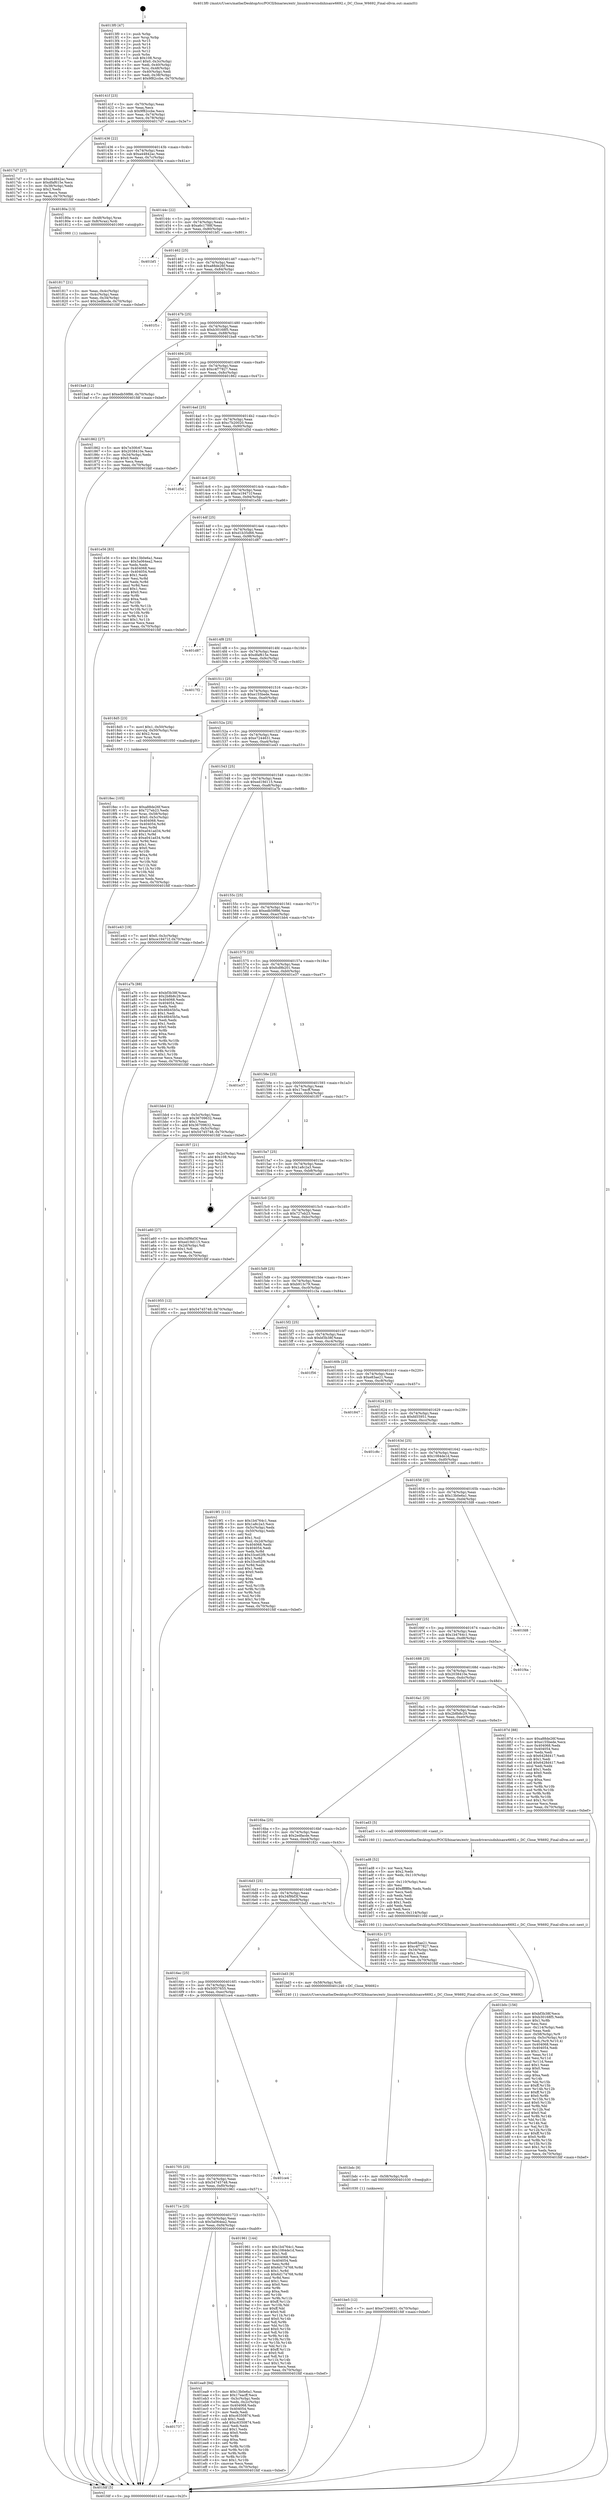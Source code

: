 digraph "0x4013f0" {
  label = "0x4013f0 (/mnt/c/Users/mathe/Desktop/tcc/POCII/binaries/extr_linuxdriversisdnhisaxw6692.c_DC_Close_W6692_Final-ollvm.out::main(0))"
  labelloc = "t"
  node[shape=record]

  Entry [label="",width=0.3,height=0.3,shape=circle,fillcolor=black,style=filled]
  "0x40141f" [label="{
     0x40141f [23]\l
     | [instrs]\l
     &nbsp;&nbsp;0x40141f \<+3\>: mov -0x70(%rbp),%eax\l
     &nbsp;&nbsp;0x401422 \<+2\>: mov %eax,%ecx\l
     &nbsp;&nbsp;0x401424 \<+6\>: sub $0x9f82ccbe,%ecx\l
     &nbsp;&nbsp;0x40142a \<+3\>: mov %eax,-0x74(%rbp)\l
     &nbsp;&nbsp;0x40142d \<+3\>: mov %ecx,-0x78(%rbp)\l
     &nbsp;&nbsp;0x401430 \<+6\>: je 00000000004017d7 \<main+0x3e7\>\l
  }"]
  "0x4017d7" [label="{
     0x4017d7 [27]\l
     | [instrs]\l
     &nbsp;&nbsp;0x4017d7 \<+5\>: mov $0xa44842ac,%eax\l
     &nbsp;&nbsp;0x4017dc \<+5\>: mov $0xdfaf615e,%ecx\l
     &nbsp;&nbsp;0x4017e1 \<+3\>: mov -0x38(%rbp),%edx\l
     &nbsp;&nbsp;0x4017e4 \<+3\>: cmp $0x2,%edx\l
     &nbsp;&nbsp;0x4017e7 \<+3\>: cmovne %ecx,%eax\l
     &nbsp;&nbsp;0x4017ea \<+3\>: mov %eax,-0x70(%rbp)\l
     &nbsp;&nbsp;0x4017ed \<+5\>: jmp 0000000000401fdf \<main+0xbef\>\l
  }"]
  "0x401436" [label="{
     0x401436 [22]\l
     | [instrs]\l
     &nbsp;&nbsp;0x401436 \<+5\>: jmp 000000000040143b \<main+0x4b\>\l
     &nbsp;&nbsp;0x40143b \<+3\>: mov -0x74(%rbp),%eax\l
     &nbsp;&nbsp;0x40143e \<+5\>: sub $0xa44842ac,%eax\l
     &nbsp;&nbsp;0x401443 \<+3\>: mov %eax,-0x7c(%rbp)\l
     &nbsp;&nbsp;0x401446 \<+6\>: je 000000000040180a \<main+0x41a\>\l
  }"]
  "0x401fdf" [label="{
     0x401fdf [5]\l
     | [instrs]\l
     &nbsp;&nbsp;0x401fdf \<+5\>: jmp 000000000040141f \<main+0x2f\>\l
  }"]
  "0x4013f0" [label="{
     0x4013f0 [47]\l
     | [instrs]\l
     &nbsp;&nbsp;0x4013f0 \<+1\>: push %rbp\l
     &nbsp;&nbsp;0x4013f1 \<+3\>: mov %rsp,%rbp\l
     &nbsp;&nbsp;0x4013f4 \<+2\>: push %r15\l
     &nbsp;&nbsp;0x4013f6 \<+2\>: push %r14\l
     &nbsp;&nbsp;0x4013f8 \<+2\>: push %r13\l
     &nbsp;&nbsp;0x4013fa \<+2\>: push %r12\l
     &nbsp;&nbsp;0x4013fc \<+1\>: push %rbx\l
     &nbsp;&nbsp;0x4013fd \<+7\>: sub $0x108,%rsp\l
     &nbsp;&nbsp;0x401404 \<+7\>: movl $0x0,-0x3c(%rbp)\l
     &nbsp;&nbsp;0x40140b \<+3\>: mov %edi,-0x40(%rbp)\l
     &nbsp;&nbsp;0x40140e \<+4\>: mov %rsi,-0x48(%rbp)\l
     &nbsp;&nbsp;0x401412 \<+3\>: mov -0x40(%rbp),%edi\l
     &nbsp;&nbsp;0x401415 \<+3\>: mov %edi,-0x38(%rbp)\l
     &nbsp;&nbsp;0x401418 \<+7\>: movl $0x9f82ccbe,-0x70(%rbp)\l
  }"]
  Exit [label="",width=0.3,height=0.3,shape=circle,fillcolor=black,style=filled,peripheries=2]
  "0x40180a" [label="{
     0x40180a [13]\l
     | [instrs]\l
     &nbsp;&nbsp;0x40180a \<+4\>: mov -0x48(%rbp),%rax\l
     &nbsp;&nbsp;0x40180e \<+4\>: mov 0x8(%rax),%rdi\l
     &nbsp;&nbsp;0x401812 \<+5\>: call 0000000000401060 \<atoi@plt\>\l
     | [calls]\l
     &nbsp;&nbsp;0x401060 \{1\} (unknown)\l
  }"]
  "0x40144c" [label="{
     0x40144c [22]\l
     | [instrs]\l
     &nbsp;&nbsp;0x40144c \<+5\>: jmp 0000000000401451 \<main+0x61\>\l
     &nbsp;&nbsp;0x401451 \<+3\>: mov -0x74(%rbp),%eax\l
     &nbsp;&nbsp;0x401454 \<+5\>: sub $0xa6c1788f,%eax\l
     &nbsp;&nbsp;0x401459 \<+3\>: mov %eax,-0x80(%rbp)\l
     &nbsp;&nbsp;0x40145c \<+6\>: je 0000000000401bf1 \<main+0x801\>\l
  }"]
  "0x401817" [label="{
     0x401817 [21]\l
     | [instrs]\l
     &nbsp;&nbsp;0x401817 \<+3\>: mov %eax,-0x4c(%rbp)\l
     &nbsp;&nbsp;0x40181a \<+3\>: mov -0x4c(%rbp),%eax\l
     &nbsp;&nbsp;0x40181d \<+3\>: mov %eax,-0x34(%rbp)\l
     &nbsp;&nbsp;0x401820 \<+7\>: movl $0x2edfacde,-0x70(%rbp)\l
     &nbsp;&nbsp;0x401827 \<+5\>: jmp 0000000000401fdf \<main+0xbef\>\l
  }"]
  "0x401737" [label="{
     0x401737\l
  }", style=dashed]
  "0x401bf1" [label="{
     0x401bf1\l
  }", style=dashed]
  "0x401462" [label="{
     0x401462 [25]\l
     | [instrs]\l
     &nbsp;&nbsp;0x401462 \<+5\>: jmp 0000000000401467 \<main+0x77\>\l
     &nbsp;&nbsp;0x401467 \<+3\>: mov -0x74(%rbp),%eax\l
     &nbsp;&nbsp;0x40146a \<+5\>: sub $0xa88de26f,%eax\l
     &nbsp;&nbsp;0x40146f \<+6\>: mov %eax,-0x84(%rbp)\l
     &nbsp;&nbsp;0x401475 \<+6\>: je 0000000000401f1c \<main+0xb2c\>\l
  }"]
  "0x401ea9" [label="{
     0x401ea9 [94]\l
     | [instrs]\l
     &nbsp;&nbsp;0x401ea9 \<+5\>: mov $0x13b0e6a1,%eax\l
     &nbsp;&nbsp;0x401eae \<+5\>: mov $0x17eacff,%ecx\l
     &nbsp;&nbsp;0x401eb3 \<+3\>: mov -0x3c(%rbp),%edx\l
     &nbsp;&nbsp;0x401eb6 \<+3\>: mov %edx,-0x2c(%rbp)\l
     &nbsp;&nbsp;0x401eb9 \<+7\>: mov 0x404068,%edx\l
     &nbsp;&nbsp;0x401ec0 \<+7\>: mov 0x404054,%esi\l
     &nbsp;&nbsp;0x401ec7 \<+2\>: mov %edx,%edi\l
     &nbsp;&nbsp;0x401ec9 \<+6\>: sub $0xc6350874,%edi\l
     &nbsp;&nbsp;0x401ecf \<+3\>: sub $0x1,%edi\l
     &nbsp;&nbsp;0x401ed2 \<+6\>: add $0xc6350874,%edi\l
     &nbsp;&nbsp;0x401ed8 \<+3\>: imul %edi,%edx\l
     &nbsp;&nbsp;0x401edb \<+3\>: and $0x1,%edx\l
     &nbsp;&nbsp;0x401ede \<+3\>: cmp $0x0,%edx\l
     &nbsp;&nbsp;0x401ee1 \<+4\>: sete %r8b\l
     &nbsp;&nbsp;0x401ee5 \<+3\>: cmp $0xa,%esi\l
     &nbsp;&nbsp;0x401ee8 \<+4\>: setl %r9b\l
     &nbsp;&nbsp;0x401eec \<+3\>: mov %r8b,%r10b\l
     &nbsp;&nbsp;0x401eef \<+3\>: and %r9b,%r10b\l
     &nbsp;&nbsp;0x401ef2 \<+3\>: xor %r9b,%r8b\l
     &nbsp;&nbsp;0x401ef5 \<+3\>: or %r8b,%r10b\l
     &nbsp;&nbsp;0x401ef8 \<+4\>: test $0x1,%r10b\l
     &nbsp;&nbsp;0x401efc \<+3\>: cmovne %ecx,%eax\l
     &nbsp;&nbsp;0x401eff \<+3\>: mov %eax,-0x70(%rbp)\l
     &nbsp;&nbsp;0x401f02 \<+5\>: jmp 0000000000401fdf \<main+0xbef\>\l
  }"]
  "0x401f1c" [label="{
     0x401f1c\l
  }", style=dashed]
  "0x40147b" [label="{
     0x40147b [25]\l
     | [instrs]\l
     &nbsp;&nbsp;0x40147b \<+5\>: jmp 0000000000401480 \<main+0x90\>\l
     &nbsp;&nbsp;0x401480 \<+3\>: mov -0x74(%rbp),%eax\l
     &nbsp;&nbsp;0x401483 \<+5\>: sub $0xb30168f5,%eax\l
     &nbsp;&nbsp;0x401488 \<+6\>: mov %eax,-0x88(%rbp)\l
     &nbsp;&nbsp;0x40148e \<+6\>: je 0000000000401ba8 \<main+0x7b8\>\l
  }"]
  "0x401be5" [label="{
     0x401be5 [12]\l
     | [instrs]\l
     &nbsp;&nbsp;0x401be5 \<+7\>: movl $0xe7244631,-0x70(%rbp)\l
     &nbsp;&nbsp;0x401bec \<+5\>: jmp 0000000000401fdf \<main+0xbef\>\l
  }"]
  "0x401ba8" [label="{
     0x401ba8 [12]\l
     | [instrs]\l
     &nbsp;&nbsp;0x401ba8 \<+7\>: movl $0xedb59f86,-0x70(%rbp)\l
     &nbsp;&nbsp;0x401baf \<+5\>: jmp 0000000000401fdf \<main+0xbef\>\l
  }"]
  "0x401494" [label="{
     0x401494 [25]\l
     | [instrs]\l
     &nbsp;&nbsp;0x401494 \<+5\>: jmp 0000000000401499 \<main+0xa9\>\l
     &nbsp;&nbsp;0x401499 \<+3\>: mov -0x74(%rbp),%eax\l
     &nbsp;&nbsp;0x40149c \<+5\>: sub $0xc4f77827,%eax\l
     &nbsp;&nbsp;0x4014a1 \<+6\>: mov %eax,-0x8c(%rbp)\l
     &nbsp;&nbsp;0x4014a7 \<+6\>: je 0000000000401862 \<main+0x472\>\l
  }"]
  "0x401bdc" [label="{
     0x401bdc [9]\l
     | [instrs]\l
     &nbsp;&nbsp;0x401bdc \<+4\>: mov -0x58(%rbp),%rdi\l
     &nbsp;&nbsp;0x401be0 \<+5\>: call 0000000000401030 \<free@plt\>\l
     | [calls]\l
     &nbsp;&nbsp;0x401030 \{1\} (unknown)\l
  }"]
  "0x401862" [label="{
     0x401862 [27]\l
     | [instrs]\l
     &nbsp;&nbsp;0x401862 \<+5\>: mov $0x7e30fc67,%eax\l
     &nbsp;&nbsp;0x401867 \<+5\>: mov $0x2038410e,%ecx\l
     &nbsp;&nbsp;0x40186c \<+3\>: mov -0x34(%rbp),%edx\l
     &nbsp;&nbsp;0x40186f \<+3\>: cmp $0x0,%edx\l
     &nbsp;&nbsp;0x401872 \<+3\>: cmove %ecx,%eax\l
     &nbsp;&nbsp;0x401875 \<+3\>: mov %eax,-0x70(%rbp)\l
     &nbsp;&nbsp;0x401878 \<+5\>: jmp 0000000000401fdf \<main+0xbef\>\l
  }"]
  "0x4014ad" [label="{
     0x4014ad [25]\l
     | [instrs]\l
     &nbsp;&nbsp;0x4014ad \<+5\>: jmp 00000000004014b2 \<main+0xc2\>\l
     &nbsp;&nbsp;0x4014b2 \<+3\>: mov -0x74(%rbp),%eax\l
     &nbsp;&nbsp;0x4014b5 \<+5\>: sub $0xc7b20020,%eax\l
     &nbsp;&nbsp;0x4014ba \<+6\>: mov %eax,-0x90(%rbp)\l
     &nbsp;&nbsp;0x4014c0 \<+6\>: je 0000000000401d5d \<main+0x96d\>\l
  }"]
  "0x401b0c" [label="{
     0x401b0c [156]\l
     | [instrs]\l
     &nbsp;&nbsp;0x401b0c \<+5\>: mov $0xbf3b38f,%ecx\l
     &nbsp;&nbsp;0x401b11 \<+5\>: mov $0xb30168f5,%edx\l
     &nbsp;&nbsp;0x401b16 \<+3\>: mov $0x1,%r8b\l
     &nbsp;&nbsp;0x401b19 \<+2\>: xor %esi,%esi\l
     &nbsp;&nbsp;0x401b1b \<+6\>: mov -0x114(%rbp),%edi\l
     &nbsp;&nbsp;0x401b21 \<+3\>: imul %eax,%edi\l
     &nbsp;&nbsp;0x401b24 \<+4\>: mov -0x58(%rbp),%r9\l
     &nbsp;&nbsp;0x401b28 \<+4\>: movslq -0x5c(%rbp),%r10\l
     &nbsp;&nbsp;0x401b2c \<+4\>: mov %edi,(%r9,%r10,4)\l
     &nbsp;&nbsp;0x401b30 \<+7\>: mov 0x404068,%eax\l
     &nbsp;&nbsp;0x401b37 \<+7\>: mov 0x404054,%edi\l
     &nbsp;&nbsp;0x401b3e \<+3\>: sub $0x1,%esi\l
     &nbsp;&nbsp;0x401b41 \<+3\>: mov %eax,%r11d\l
     &nbsp;&nbsp;0x401b44 \<+3\>: add %esi,%r11d\l
     &nbsp;&nbsp;0x401b47 \<+4\>: imul %r11d,%eax\l
     &nbsp;&nbsp;0x401b4b \<+3\>: and $0x1,%eax\l
     &nbsp;&nbsp;0x401b4e \<+3\>: cmp $0x0,%eax\l
     &nbsp;&nbsp;0x401b51 \<+3\>: sete %bl\l
     &nbsp;&nbsp;0x401b54 \<+3\>: cmp $0xa,%edi\l
     &nbsp;&nbsp;0x401b57 \<+4\>: setl %r14b\l
     &nbsp;&nbsp;0x401b5b \<+3\>: mov %bl,%r15b\l
     &nbsp;&nbsp;0x401b5e \<+4\>: xor $0xff,%r15b\l
     &nbsp;&nbsp;0x401b62 \<+3\>: mov %r14b,%r12b\l
     &nbsp;&nbsp;0x401b65 \<+4\>: xor $0xff,%r12b\l
     &nbsp;&nbsp;0x401b69 \<+4\>: xor $0x0,%r8b\l
     &nbsp;&nbsp;0x401b6d \<+3\>: mov %r15b,%r13b\l
     &nbsp;&nbsp;0x401b70 \<+4\>: and $0x0,%r13b\l
     &nbsp;&nbsp;0x401b74 \<+3\>: and %r8b,%bl\l
     &nbsp;&nbsp;0x401b77 \<+3\>: mov %r12b,%al\l
     &nbsp;&nbsp;0x401b7a \<+2\>: and $0x0,%al\l
     &nbsp;&nbsp;0x401b7c \<+3\>: and %r8b,%r14b\l
     &nbsp;&nbsp;0x401b7f \<+3\>: or %bl,%r13b\l
     &nbsp;&nbsp;0x401b82 \<+3\>: or %r14b,%al\l
     &nbsp;&nbsp;0x401b85 \<+3\>: xor %al,%r13b\l
     &nbsp;&nbsp;0x401b88 \<+3\>: or %r12b,%r15b\l
     &nbsp;&nbsp;0x401b8b \<+4\>: xor $0xff,%r15b\l
     &nbsp;&nbsp;0x401b8f \<+4\>: or $0x0,%r8b\l
     &nbsp;&nbsp;0x401b93 \<+3\>: and %r8b,%r15b\l
     &nbsp;&nbsp;0x401b96 \<+3\>: or %r15b,%r13b\l
     &nbsp;&nbsp;0x401b99 \<+4\>: test $0x1,%r13b\l
     &nbsp;&nbsp;0x401b9d \<+3\>: cmovne %edx,%ecx\l
     &nbsp;&nbsp;0x401ba0 \<+3\>: mov %ecx,-0x70(%rbp)\l
     &nbsp;&nbsp;0x401ba3 \<+5\>: jmp 0000000000401fdf \<main+0xbef\>\l
  }"]
  "0x401d5d" [label="{
     0x401d5d\l
  }", style=dashed]
  "0x4014c6" [label="{
     0x4014c6 [25]\l
     | [instrs]\l
     &nbsp;&nbsp;0x4014c6 \<+5\>: jmp 00000000004014cb \<main+0xdb\>\l
     &nbsp;&nbsp;0x4014cb \<+3\>: mov -0x74(%rbp),%eax\l
     &nbsp;&nbsp;0x4014ce \<+5\>: sub $0xce19471f,%eax\l
     &nbsp;&nbsp;0x4014d3 \<+6\>: mov %eax,-0x94(%rbp)\l
     &nbsp;&nbsp;0x4014d9 \<+6\>: je 0000000000401e56 \<main+0xa66\>\l
  }"]
  "0x401ad8" [label="{
     0x401ad8 [52]\l
     | [instrs]\l
     &nbsp;&nbsp;0x401ad8 \<+2\>: xor %ecx,%ecx\l
     &nbsp;&nbsp;0x401ada \<+5\>: mov $0x2,%edx\l
     &nbsp;&nbsp;0x401adf \<+6\>: mov %edx,-0x110(%rbp)\l
     &nbsp;&nbsp;0x401ae5 \<+1\>: cltd\l
     &nbsp;&nbsp;0x401ae6 \<+6\>: mov -0x110(%rbp),%esi\l
     &nbsp;&nbsp;0x401aec \<+2\>: idiv %esi\l
     &nbsp;&nbsp;0x401aee \<+6\>: imul $0xfffffffe,%edx,%edx\l
     &nbsp;&nbsp;0x401af4 \<+2\>: mov %ecx,%edi\l
     &nbsp;&nbsp;0x401af6 \<+2\>: sub %edx,%edi\l
     &nbsp;&nbsp;0x401af8 \<+2\>: mov %ecx,%edx\l
     &nbsp;&nbsp;0x401afa \<+3\>: sub $0x1,%edx\l
     &nbsp;&nbsp;0x401afd \<+2\>: add %edx,%edi\l
     &nbsp;&nbsp;0x401aff \<+2\>: sub %edi,%ecx\l
     &nbsp;&nbsp;0x401b01 \<+6\>: mov %ecx,-0x114(%rbp)\l
     &nbsp;&nbsp;0x401b07 \<+5\>: call 0000000000401160 \<next_i\>\l
     | [calls]\l
     &nbsp;&nbsp;0x401160 \{1\} (/mnt/c/Users/mathe/Desktop/tcc/POCII/binaries/extr_linuxdriversisdnhisaxw6692.c_DC_Close_W6692_Final-ollvm.out::next_i)\l
  }"]
  "0x401e56" [label="{
     0x401e56 [83]\l
     | [instrs]\l
     &nbsp;&nbsp;0x401e56 \<+5\>: mov $0x13b0e6a1,%eax\l
     &nbsp;&nbsp;0x401e5b \<+5\>: mov $0x5a064ea2,%ecx\l
     &nbsp;&nbsp;0x401e60 \<+2\>: xor %edx,%edx\l
     &nbsp;&nbsp;0x401e62 \<+7\>: mov 0x404068,%esi\l
     &nbsp;&nbsp;0x401e69 \<+7\>: mov 0x404054,%edi\l
     &nbsp;&nbsp;0x401e70 \<+3\>: sub $0x1,%edx\l
     &nbsp;&nbsp;0x401e73 \<+3\>: mov %esi,%r8d\l
     &nbsp;&nbsp;0x401e76 \<+3\>: add %edx,%r8d\l
     &nbsp;&nbsp;0x401e79 \<+4\>: imul %r8d,%esi\l
     &nbsp;&nbsp;0x401e7d \<+3\>: and $0x1,%esi\l
     &nbsp;&nbsp;0x401e80 \<+3\>: cmp $0x0,%esi\l
     &nbsp;&nbsp;0x401e83 \<+4\>: sete %r9b\l
     &nbsp;&nbsp;0x401e87 \<+3\>: cmp $0xa,%edi\l
     &nbsp;&nbsp;0x401e8a \<+4\>: setl %r10b\l
     &nbsp;&nbsp;0x401e8e \<+3\>: mov %r9b,%r11b\l
     &nbsp;&nbsp;0x401e91 \<+3\>: and %r10b,%r11b\l
     &nbsp;&nbsp;0x401e94 \<+3\>: xor %r10b,%r9b\l
     &nbsp;&nbsp;0x401e97 \<+3\>: or %r9b,%r11b\l
     &nbsp;&nbsp;0x401e9a \<+4\>: test $0x1,%r11b\l
     &nbsp;&nbsp;0x401e9e \<+3\>: cmovne %ecx,%eax\l
     &nbsp;&nbsp;0x401ea1 \<+3\>: mov %eax,-0x70(%rbp)\l
     &nbsp;&nbsp;0x401ea4 \<+5\>: jmp 0000000000401fdf \<main+0xbef\>\l
  }"]
  "0x4014df" [label="{
     0x4014df [25]\l
     | [instrs]\l
     &nbsp;&nbsp;0x4014df \<+5\>: jmp 00000000004014e4 \<main+0xf4\>\l
     &nbsp;&nbsp;0x4014e4 \<+3\>: mov -0x74(%rbp),%eax\l
     &nbsp;&nbsp;0x4014e7 \<+5\>: sub $0xd1b35d66,%eax\l
     &nbsp;&nbsp;0x4014ec \<+6\>: mov %eax,-0x98(%rbp)\l
     &nbsp;&nbsp;0x4014f2 \<+6\>: je 0000000000401d87 \<main+0x997\>\l
  }"]
  "0x40171e" [label="{
     0x40171e [25]\l
     | [instrs]\l
     &nbsp;&nbsp;0x40171e \<+5\>: jmp 0000000000401723 \<main+0x333\>\l
     &nbsp;&nbsp;0x401723 \<+3\>: mov -0x74(%rbp),%eax\l
     &nbsp;&nbsp;0x401726 \<+5\>: sub $0x5a064ea2,%eax\l
     &nbsp;&nbsp;0x40172b \<+6\>: mov %eax,-0xf4(%rbp)\l
     &nbsp;&nbsp;0x401731 \<+6\>: je 0000000000401ea9 \<main+0xab9\>\l
  }"]
  "0x401d87" [label="{
     0x401d87\l
  }", style=dashed]
  "0x4014f8" [label="{
     0x4014f8 [25]\l
     | [instrs]\l
     &nbsp;&nbsp;0x4014f8 \<+5\>: jmp 00000000004014fd \<main+0x10d\>\l
     &nbsp;&nbsp;0x4014fd \<+3\>: mov -0x74(%rbp),%eax\l
     &nbsp;&nbsp;0x401500 \<+5\>: sub $0xdfaf615e,%eax\l
     &nbsp;&nbsp;0x401505 \<+6\>: mov %eax,-0x9c(%rbp)\l
     &nbsp;&nbsp;0x40150b \<+6\>: je 00000000004017f2 \<main+0x402\>\l
  }"]
  "0x401961" [label="{
     0x401961 [144]\l
     | [instrs]\l
     &nbsp;&nbsp;0x401961 \<+5\>: mov $0x1b4764c1,%eax\l
     &nbsp;&nbsp;0x401966 \<+5\>: mov $0x1084de1d,%ecx\l
     &nbsp;&nbsp;0x40196b \<+2\>: mov $0x1,%dl\l
     &nbsp;&nbsp;0x40196d \<+7\>: mov 0x404068,%esi\l
     &nbsp;&nbsp;0x401974 \<+7\>: mov 0x404054,%edi\l
     &nbsp;&nbsp;0x40197b \<+3\>: mov %esi,%r8d\l
     &nbsp;&nbsp;0x40197e \<+7\>: add $0x6d174768,%r8d\l
     &nbsp;&nbsp;0x401985 \<+4\>: sub $0x1,%r8d\l
     &nbsp;&nbsp;0x401989 \<+7\>: sub $0x6d174768,%r8d\l
     &nbsp;&nbsp;0x401990 \<+4\>: imul %r8d,%esi\l
     &nbsp;&nbsp;0x401994 \<+3\>: and $0x1,%esi\l
     &nbsp;&nbsp;0x401997 \<+3\>: cmp $0x0,%esi\l
     &nbsp;&nbsp;0x40199a \<+4\>: sete %r9b\l
     &nbsp;&nbsp;0x40199e \<+3\>: cmp $0xa,%edi\l
     &nbsp;&nbsp;0x4019a1 \<+4\>: setl %r10b\l
     &nbsp;&nbsp;0x4019a5 \<+3\>: mov %r9b,%r11b\l
     &nbsp;&nbsp;0x4019a8 \<+4\>: xor $0xff,%r11b\l
     &nbsp;&nbsp;0x4019ac \<+3\>: mov %r10b,%bl\l
     &nbsp;&nbsp;0x4019af \<+3\>: xor $0xff,%bl\l
     &nbsp;&nbsp;0x4019b2 \<+3\>: xor $0x0,%dl\l
     &nbsp;&nbsp;0x4019b5 \<+3\>: mov %r11b,%r14b\l
     &nbsp;&nbsp;0x4019b8 \<+4\>: and $0x0,%r14b\l
     &nbsp;&nbsp;0x4019bc \<+3\>: and %dl,%r9b\l
     &nbsp;&nbsp;0x4019bf \<+3\>: mov %bl,%r15b\l
     &nbsp;&nbsp;0x4019c2 \<+4\>: and $0x0,%r15b\l
     &nbsp;&nbsp;0x4019c6 \<+3\>: and %dl,%r10b\l
     &nbsp;&nbsp;0x4019c9 \<+3\>: or %r9b,%r14b\l
     &nbsp;&nbsp;0x4019cc \<+3\>: or %r10b,%r15b\l
     &nbsp;&nbsp;0x4019cf \<+3\>: xor %r15b,%r14b\l
     &nbsp;&nbsp;0x4019d2 \<+3\>: or %bl,%r11b\l
     &nbsp;&nbsp;0x4019d5 \<+4\>: xor $0xff,%r11b\l
     &nbsp;&nbsp;0x4019d9 \<+3\>: or $0x0,%dl\l
     &nbsp;&nbsp;0x4019dc \<+3\>: and %dl,%r11b\l
     &nbsp;&nbsp;0x4019df \<+3\>: or %r11b,%r14b\l
     &nbsp;&nbsp;0x4019e2 \<+4\>: test $0x1,%r14b\l
     &nbsp;&nbsp;0x4019e6 \<+3\>: cmovne %ecx,%eax\l
     &nbsp;&nbsp;0x4019e9 \<+3\>: mov %eax,-0x70(%rbp)\l
     &nbsp;&nbsp;0x4019ec \<+5\>: jmp 0000000000401fdf \<main+0xbef\>\l
  }"]
  "0x4017f2" [label="{
     0x4017f2\l
  }", style=dashed]
  "0x401511" [label="{
     0x401511 [25]\l
     | [instrs]\l
     &nbsp;&nbsp;0x401511 \<+5\>: jmp 0000000000401516 \<main+0x126\>\l
     &nbsp;&nbsp;0x401516 \<+3\>: mov -0x74(%rbp),%eax\l
     &nbsp;&nbsp;0x401519 \<+5\>: sub $0xe155bede,%eax\l
     &nbsp;&nbsp;0x40151e \<+6\>: mov %eax,-0xa0(%rbp)\l
     &nbsp;&nbsp;0x401524 \<+6\>: je 00000000004018d5 \<main+0x4e5\>\l
  }"]
  "0x401705" [label="{
     0x401705 [25]\l
     | [instrs]\l
     &nbsp;&nbsp;0x401705 \<+5\>: jmp 000000000040170a \<main+0x31a\>\l
     &nbsp;&nbsp;0x40170a \<+3\>: mov -0x74(%rbp),%eax\l
     &nbsp;&nbsp;0x40170d \<+5\>: sub $0x54745748,%eax\l
     &nbsp;&nbsp;0x401712 \<+6\>: mov %eax,-0xf0(%rbp)\l
     &nbsp;&nbsp;0x401718 \<+6\>: je 0000000000401961 \<main+0x571\>\l
  }"]
  "0x4018d5" [label="{
     0x4018d5 [23]\l
     | [instrs]\l
     &nbsp;&nbsp;0x4018d5 \<+7\>: movl $0x1,-0x50(%rbp)\l
     &nbsp;&nbsp;0x4018dc \<+4\>: movslq -0x50(%rbp),%rax\l
     &nbsp;&nbsp;0x4018e0 \<+4\>: shl $0x2,%rax\l
     &nbsp;&nbsp;0x4018e4 \<+3\>: mov %rax,%rdi\l
     &nbsp;&nbsp;0x4018e7 \<+5\>: call 0000000000401050 \<malloc@plt\>\l
     | [calls]\l
     &nbsp;&nbsp;0x401050 \{1\} (unknown)\l
  }"]
  "0x40152a" [label="{
     0x40152a [25]\l
     | [instrs]\l
     &nbsp;&nbsp;0x40152a \<+5\>: jmp 000000000040152f \<main+0x13f\>\l
     &nbsp;&nbsp;0x40152f \<+3\>: mov -0x74(%rbp),%eax\l
     &nbsp;&nbsp;0x401532 \<+5\>: sub $0xe7244631,%eax\l
     &nbsp;&nbsp;0x401537 \<+6\>: mov %eax,-0xa4(%rbp)\l
     &nbsp;&nbsp;0x40153d \<+6\>: je 0000000000401e43 \<main+0xa53\>\l
  }"]
  "0x401ce4" [label="{
     0x401ce4\l
  }", style=dashed]
  "0x401e43" [label="{
     0x401e43 [19]\l
     | [instrs]\l
     &nbsp;&nbsp;0x401e43 \<+7\>: movl $0x0,-0x3c(%rbp)\l
     &nbsp;&nbsp;0x401e4a \<+7\>: movl $0xce19471f,-0x70(%rbp)\l
     &nbsp;&nbsp;0x401e51 \<+5\>: jmp 0000000000401fdf \<main+0xbef\>\l
  }"]
  "0x401543" [label="{
     0x401543 [25]\l
     | [instrs]\l
     &nbsp;&nbsp;0x401543 \<+5\>: jmp 0000000000401548 \<main+0x158\>\l
     &nbsp;&nbsp;0x401548 \<+3\>: mov -0x74(%rbp),%eax\l
     &nbsp;&nbsp;0x40154b \<+5\>: sub $0xed19d115,%eax\l
     &nbsp;&nbsp;0x401550 \<+6\>: mov %eax,-0xa8(%rbp)\l
     &nbsp;&nbsp;0x401556 \<+6\>: je 0000000000401a7b \<main+0x68b\>\l
  }"]
  "0x4016ec" [label="{
     0x4016ec [25]\l
     | [instrs]\l
     &nbsp;&nbsp;0x4016ec \<+5\>: jmp 00000000004016f1 \<main+0x301\>\l
     &nbsp;&nbsp;0x4016f1 \<+3\>: mov -0x74(%rbp),%eax\l
     &nbsp;&nbsp;0x4016f4 \<+5\>: sub $0x50f37655,%eax\l
     &nbsp;&nbsp;0x4016f9 \<+6\>: mov %eax,-0xec(%rbp)\l
     &nbsp;&nbsp;0x4016ff \<+6\>: je 0000000000401ce4 \<main+0x8f4\>\l
  }"]
  "0x401a7b" [label="{
     0x401a7b [88]\l
     | [instrs]\l
     &nbsp;&nbsp;0x401a7b \<+5\>: mov $0xbf3b38f,%eax\l
     &nbsp;&nbsp;0x401a80 \<+5\>: mov $0x2b8b8c29,%ecx\l
     &nbsp;&nbsp;0x401a85 \<+7\>: mov 0x404068,%edx\l
     &nbsp;&nbsp;0x401a8c \<+7\>: mov 0x404054,%esi\l
     &nbsp;&nbsp;0x401a93 \<+2\>: mov %edx,%edi\l
     &nbsp;&nbsp;0x401a95 \<+6\>: sub $0x46b45b5a,%edi\l
     &nbsp;&nbsp;0x401a9b \<+3\>: sub $0x1,%edi\l
     &nbsp;&nbsp;0x401a9e \<+6\>: add $0x46b45b5a,%edi\l
     &nbsp;&nbsp;0x401aa4 \<+3\>: imul %edi,%edx\l
     &nbsp;&nbsp;0x401aa7 \<+3\>: and $0x1,%edx\l
     &nbsp;&nbsp;0x401aaa \<+3\>: cmp $0x0,%edx\l
     &nbsp;&nbsp;0x401aad \<+4\>: sete %r8b\l
     &nbsp;&nbsp;0x401ab1 \<+3\>: cmp $0xa,%esi\l
     &nbsp;&nbsp;0x401ab4 \<+4\>: setl %r9b\l
     &nbsp;&nbsp;0x401ab8 \<+3\>: mov %r8b,%r10b\l
     &nbsp;&nbsp;0x401abb \<+3\>: and %r9b,%r10b\l
     &nbsp;&nbsp;0x401abe \<+3\>: xor %r9b,%r8b\l
     &nbsp;&nbsp;0x401ac1 \<+3\>: or %r8b,%r10b\l
     &nbsp;&nbsp;0x401ac4 \<+4\>: test $0x1,%r10b\l
     &nbsp;&nbsp;0x401ac8 \<+3\>: cmovne %ecx,%eax\l
     &nbsp;&nbsp;0x401acb \<+3\>: mov %eax,-0x70(%rbp)\l
     &nbsp;&nbsp;0x401ace \<+5\>: jmp 0000000000401fdf \<main+0xbef\>\l
  }"]
  "0x40155c" [label="{
     0x40155c [25]\l
     | [instrs]\l
     &nbsp;&nbsp;0x40155c \<+5\>: jmp 0000000000401561 \<main+0x171\>\l
     &nbsp;&nbsp;0x401561 \<+3\>: mov -0x74(%rbp),%eax\l
     &nbsp;&nbsp;0x401564 \<+5\>: sub $0xedb59f86,%eax\l
     &nbsp;&nbsp;0x401569 \<+6\>: mov %eax,-0xac(%rbp)\l
     &nbsp;&nbsp;0x40156f \<+6\>: je 0000000000401bb4 \<main+0x7c4\>\l
  }"]
  "0x401bd3" [label="{
     0x401bd3 [9]\l
     | [instrs]\l
     &nbsp;&nbsp;0x401bd3 \<+4\>: mov -0x58(%rbp),%rdi\l
     &nbsp;&nbsp;0x401bd7 \<+5\>: call 0000000000401240 \<DC_Close_W6692\>\l
     | [calls]\l
     &nbsp;&nbsp;0x401240 \{1\} (/mnt/c/Users/mathe/Desktop/tcc/POCII/binaries/extr_linuxdriversisdnhisaxw6692.c_DC_Close_W6692_Final-ollvm.out::DC_Close_W6692)\l
  }"]
  "0x401bb4" [label="{
     0x401bb4 [31]\l
     | [instrs]\l
     &nbsp;&nbsp;0x401bb4 \<+3\>: mov -0x5c(%rbp),%eax\l
     &nbsp;&nbsp;0x401bb7 \<+5\>: sub $0x36709632,%eax\l
     &nbsp;&nbsp;0x401bbc \<+3\>: add $0x1,%eax\l
     &nbsp;&nbsp;0x401bbf \<+5\>: add $0x36709632,%eax\l
     &nbsp;&nbsp;0x401bc4 \<+3\>: mov %eax,-0x5c(%rbp)\l
     &nbsp;&nbsp;0x401bc7 \<+7\>: movl $0x54745748,-0x70(%rbp)\l
     &nbsp;&nbsp;0x401bce \<+5\>: jmp 0000000000401fdf \<main+0xbef\>\l
  }"]
  "0x401575" [label="{
     0x401575 [25]\l
     | [instrs]\l
     &nbsp;&nbsp;0x401575 \<+5\>: jmp 000000000040157a \<main+0x18a\>\l
     &nbsp;&nbsp;0x40157a \<+3\>: mov -0x74(%rbp),%eax\l
     &nbsp;&nbsp;0x40157d \<+5\>: sub $0xfcd9b201,%eax\l
     &nbsp;&nbsp;0x401582 \<+6\>: mov %eax,-0xb0(%rbp)\l
     &nbsp;&nbsp;0x401588 \<+6\>: je 0000000000401e37 \<main+0xa47\>\l
  }"]
  "0x4018ec" [label="{
     0x4018ec [105]\l
     | [instrs]\l
     &nbsp;&nbsp;0x4018ec \<+5\>: mov $0xa88de26f,%ecx\l
     &nbsp;&nbsp;0x4018f1 \<+5\>: mov $0x727eb23,%edx\l
     &nbsp;&nbsp;0x4018f6 \<+4\>: mov %rax,-0x58(%rbp)\l
     &nbsp;&nbsp;0x4018fa \<+7\>: movl $0x0,-0x5c(%rbp)\l
     &nbsp;&nbsp;0x401901 \<+7\>: mov 0x404068,%esi\l
     &nbsp;&nbsp;0x401908 \<+8\>: mov 0x404054,%r8d\l
     &nbsp;&nbsp;0x401910 \<+3\>: mov %esi,%r9d\l
     &nbsp;&nbsp;0x401913 \<+7\>: add $0xa041ad34,%r9d\l
     &nbsp;&nbsp;0x40191a \<+4\>: sub $0x1,%r9d\l
     &nbsp;&nbsp;0x40191e \<+7\>: sub $0xa041ad34,%r9d\l
     &nbsp;&nbsp;0x401925 \<+4\>: imul %r9d,%esi\l
     &nbsp;&nbsp;0x401929 \<+3\>: and $0x1,%esi\l
     &nbsp;&nbsp;0x40192c \<+3\>: cmp $0x0,%esi\l
     &nbsp;&nbsp;0x40192f \<+4\>: sete %r10b\l
     &nbsp;&nbsp;0x401933 \<+4\>: cmp $0xa,%r8d\l
     &nbsp;&nbsp;0x401937 \<+4\>: setl %r11b\l
     &nbsp;&nbsp;0x40193b \<+3\>: mov %r10b,%bl\l
     &nbsp;&nbsp;0x40193e \<+3\>: and %r11b,%bl\l
     &nbsp;&nbsp;0x401941 \<+3\>: xor %r11b,%r10b\l
     &nbsp;&nbsp;0x401944 \<+3\>: or %r10b,%bl\l
     &nbsp;&nbsp;0x401947 \<+3\>: test $0x1,%bl\l
     &nbsp;&nbsp;0x40194a \<+3\>: cmovne %edx,%ecx\l
     &nbsp;&nbsp;0x40194d \<+3\>: mov %ecx,-0x70(%rbp)\l
     &nbsp;&nbsp;0x401950 \<+5\>: jmp 0000000000401fdf \<main+0xbef\>\l
  }"]
  "0x401e37" [label="{
     0x401e37\l
  }", style=dashed]
  "0x40158e" [label="{
     0x40158e [25]\l
     | [instrs]\l
     &nbsp;&nbsp;0x40158e \<+5\>: jmp 0000000000401593 \<main+0x1a3\>\l
     &nbsp;&nbsp;0x401593 \<+3\>: mov -0x74(%rbp),%eax\l
     &nbsp;&nbsp;0x401596 \<+5\>: sub $0x17eacff,%eax\l
     &nbsp;&nbsp;0x40159b \<+6\>: mov %eax,-0xb4(%rbp)\l
     &nbsp;&nbsp;0x4015a1 \<+6\>: je 0000000000401f07 \<main+0xb17\>\l
  }"]
  "0x4016d3" [label="{
     0x4016d3 [25]\l
     | [instrs]\l
     &nbsp;&nbsp;0x4016d3 \<+5\>: jmp 00000000004016d8 \<main+0x2e8\>\l
     &nbsp;&nbsp;0x4016d8 \<+3\>: mov -0x74(%rbp),%eax\l
     &nbsp;&nbsp;0x4016db \<+5\>: sub $0x34f9bf3f,%eax\l
     &nbsp;&nbsp;0x4016e0 \<+6\>: mov %eax,-0xe8(%rbp)\l
     &nbsp;&nbsp;0x4016e6 \<+6\>: je 0000000000401bd3 \<main+0x7e3\>\l
  }"]
  "0x401f07" [label="{
     0x401f07 [21]\l
     | [instrs]\l
     &nbsp;&nbsp;0x401f07 \<+3\>: mov -0x2c(%rbp),%eax\l
     &nbsp;&nbsp;0x401f0a \<+7\>: add $0x108,%rsp\l
     &nbsp;&nbsp;0x401f11 \<+1\>: pop %rbx\l
     &nbsp;&nbsp;0x401f12 \<+2\>: pop %r12\l
     &nbsp;&nbsp;0x401f14 \<+2\>: pop %r13\l
     &nbsp;&nbsp;0x401f16 \<+2\>: pop %r14\l
     &nbsp;&nbsp;0x401f18 \<+2\>: pop %r15\l
     &nbsp;&nbsp;0x401f1a \<+1\>: pop %rbp\l
     &nbsp;&nbsp;0x401f1b \<+1\>: ret\l
  }"]
  "0x4015a7" [label="{
     0x4015a7 [25]\l
     | [instrs]\l
     &nbsp;&nbsp;0x4015a7 \<+5\>: jmp 00000000004015ac \<main+0x1bc\>\l
     &nbsp;&nbsp;0x4015ac \<+3\>: mov -0x74(%rbp),%eax\l
     &nbsp;&nbsp;0x4015af \<+5\>: sub $0x1a8c2a3,%eax\l
     &nbsp;&nbsp;0x4015b4 \<+6\>: mov %eax,-0xb8(%rbp)\l
     &nbsp;&nbsp;0x4015ba \<+6\>: je 0000000000401a60 \<main+0x670\>\l
  }"]
  "0x40182c" [label="{
     0x40182c [27]\l
     | [instrs]\l
     &nbsp;&nbsp;0x40182c \<+5\>: mov $0xe83ae21,%eax\l
     &nbsp;&nbsp;0x401831 \<+5\>: mov $0xc4f77827,%ecx\l
     &nbsp;&nbsp;0x401836 \<+3\>: mov -0x34(%rbp),%edx\l
     &nbsp;&nbsp;0x401839 \<+3\>: cmp $0x1,%edx\l
     &nbsp;&nbsp;0x40183c \<+3\>: cmovl %ecx,%eax\l
     &nbsp;&nbsp;0x40183f \<+3\>: mov %eax,-0x70(%rbp)\l
     &nbsp;&nbsp;0x401842 \<+5\>: jmp 0000000000401fdf \<main+0xbef\>\l
  }"]
  "0x401a60" [label="{
     0x401a60 [27]\l
     | [instrs]\l
     &nbsp;&nbsp;0x401a60 \<+5\>: mov $0x34f9bf3f,%eax\l
     &nbsp;&nbsp;0x401a65 \<+5\>: mov $0xed19d115,%ecx\l
     &nbsp;&nbsp;0x401a6a \<+3\>: mov -0x2d(%rbp),%dl\l
     &nbsp;&nbsp;0x401a6d \<+3\>: test $0x1,%dl\l
     &nbsp;&nbsp;0x401a70 \<+3\>: cmovne %ecx,%eax\l
     &nbsp;&nbsp;0x401a73 \<+3\>: mov %eax,-0x70(%rbp)\l
     &nbsp;&nbsp;0x401a76 \<+5\>: jmp 0000000000401fdf \<main+0xbef\>\l
  }"]
  "0x4015c0" [label="{
     0x4015c0 [25]\l
     | [instrs]\l
     &nbsp;&nbsp;0x4015c0 \<+5\>: jmp 00000000004015c5 \<main+0x1d5\>\l
     &nbsp;&nbsp;0x4015c5 \<+3\>: mov -0x74(%rbp),%eax\l
     &nbsp;&nbsp;0x4015c8 \<+5\>: sub $0x727eb23,%eax\l
     &nbsp;&nbsp;0x4015cd \<+6\>: mov %eax,-0xbc(%rbp)\l
     &nbsp;&nbsp;0x4015d3 \<+6\>: je 0000000000401955 \<main+0x565\>\l
  }"]
  "0x4016ba" [label="{
     0x4016ba [25]\l
     | [instrs]\l
     &nbsp;&nbsp;0x4016ba \<+5\>: jmp 00000000004016bf \<main+0x2cf\>\l
     &nbsp;&nbsp;0x4016bf \<+3\>: mov -0x74(%rbp),%eax\l
     &nbsp;&nbsp;0x4016c2 \<+5\>: sub $0x2edfacde,%eax\l
     &nbsp;&nbsp;0x4016c7 \<+6\>: mov %eax,-0xe4(%rbp)\l
     &nbsp;&nbsp;0x4016cd \<+6\>: je 000000000040182c \<main+0x43c\>\l
  }"]
  "0x401955" [label="{
     0x401955 [12]\l
     | [instrs]\l
     &nbsp;&nbsp;0x401955 \<+7\>: movl $0x54745748,-0x70(%rbp)\l
     &nbsp;&nbsp;0x40195c \<+5\>: jmp 0000000000401fdf \<main+0xbef\>\l
  }"]
  "0x4015d9" [label="{
     0x4015d9 [25]\l
     | [instrs]\l
     &nbsp;&nbsp;0x4015d9 \<+5\>: jmp 00000000004015de \<main+0x1ee\>\l
     &nbsp;&nbsp;0x4015de \<+3\>: mov -0x74(%rbp),%eax\l
     &nbsp;&nbsp;0x4015e1 \<+5\>: sub $0xb913c79,%eax\l
     &nbsp;&nbsp;0x4015e6 \<+6\>: mov %eax,-0xc0(%rbp)\l
     &nbsp;&nbsp;0x4015ec \<+6\>: je 0000000000401c3a \<main+0x84a\>\l
  }"]
  "0x401ad3" [label="{
     0x401ad3 [5]\l
     | [instrs]\l
     &nbsp;&nbsp;0x401ad3 \<+5\>: call 0000000000401160 \<next_i\>\l
     | [calls]\l
     &nbsp;&nbsp;0x401160 \{1\} (/mnt/c/Users/mathe/Desktop/tcc/POCII/binaries/extr_linuxdriversisdnhisaxw6692.c_DC_Close_W6692_Final-ollvm.out::next_i)\l
  }"]
  "0x401c3a" [label="{
     0x401c3a\l
  }", style=dashed]
  "0x4015f2" [label="{
     0x4015f2 [25]\l
     | [instrs]\l
     &nbsp;&nbsp;0x4015f2 \<+5\>: jmp 00000000004015f7 \<main+0x207\>\l
     &nbsp;&nbsp;0x4015f7 \<+3\>: mov -0x74(%rbp),%eax\l
     &nbsp;&nbsp;0x4015fa \<+5\>: sub $0xbf3b38f,%eax\l
     &nbsp;&nbsp;0x4015ff \<+6\>: mov %eax,-0xc4(%rbp)\l
     &nbsp;&nbsp;0x401605 \<+6\>: je 0000000000401f56 \<main+0xb66\>\l
  }"]
  "0x4016a1" [label="{
     0x4016a1 [25]\l
     | [instrs]\l
     &nbsp;&nbsp;0x4016a1 \<+5\>: jmp 00000000004016a6 \<main+0x2b6\>\l
     &nbsp;&nbsp;0x4016a6 \<+3\>: mov -0x74(%rbp),%eax\l
     &nbsp;&nbsp;0x4016a9 \<+5\>: sub $0x2b8b8c29,%eax\l
     &nbsp;&nbsp;0x4016ae \<+6\>: mov %eax,-0xe0(%rbp)\l
     &nbsp;&nbsp;0x4016b4 \<+6\>: je 0000000000401ad3 \<main+0x6e3\>\l
  }"]
  "0x401f56" [label="{
     0x401f56\l
  }", style=dashed]
  "0x40160b" [label="{
     0x40160b [25]\l
     | [instrs]\l
     &nbsp;&nbsp;0x40160b \<+5\>: jmp 0000000000401610 \<main+0x220\>\l
     &nbsp;&nbsp;0x401610 \<+3\>: mov -0x74(%rbp),%eax\l
     &nbsp;&nbsp;0x401613 \<+5\>: sub $0xe83ae21,%eax\l
     &nbsp;&nbsp;0x401618 \<+6\>: mov %eax,-0xc8(%rbp)\l
     &nbsp;&nbsp;0x40161e \<+6\>: je 0000000000401847 \<main+0x457\>\l
  }"]
  "0x40187d" [label="{
     0x40187d [88]\l
     | [instrs]\l
     &nbsp;&nbsp;0x40187d \<+5\>: mov $0xa88de26f,%eax\l
     &nbsp;&nbsp;0x401882 \<+5\>: mov $0xe155bede,%ecx\l
     &nbsp;&nbsp;0x401887 \<+7\>: mov 0x404068,%edx\l
     &nbsp;&nbsp;0x40188e \<+7\>: mov 0x404054,%esi\l
     &nbsp;&nbsp;0x401895 \<+2\>: mov %edx,%edi\l
     &nbsp;&nbsp;0x401897 \<+6\>: sub $0x6428d417,%edi\l
     &nbsp;&nbsp;0x40189d \<+3\>: sub $0x1,%edi\l
     &nbsp;&nbsp;0x4018a0 \<+6\>: add $0x6428d417,%edi\l
     &nbsp;&nbsp;0x4018a6 \<+3\>: imul %edi,%edx\l
     &nbsp;&nbsp;0x4018a9 \<+3\>: and $0x1,%edx\l
     &nbsp;&nbsp;0x4018ac \<+3\>: cmp $0x0,%edx\l
     &nbsp;&nbsp;0x4018af \<+4\>: sete %r8b\l
     &nbsp;&nbsp;0x4018b3 \<+3\>: cmp $0xa,%esi\l
     &nbsp;&nbsp;0x4018b6 \<+4\>: setl %r9b\l
     &nbsp;&nbsp;0x4018ba \<+3\>: mov %r8b,%r10b\l
     &nbsp;&nbsp;0x4018bd \<+3\>: and %r9b,%r10b\l
     &nbsp;&nbsp;0x4018c0 \<+3\>: xor %r9b,%r8b\l
     &nbsp;&nbsp;0x4018c3 \<+3\>: or %r8b,%r10b\l
     &nbsp;&nbsp;0x4018c6 \<+4\>: test $0x1,%r10b\l
     &nbsp;&nbsp;0x4018ca \<+3\>: cmovne %ecx,%eax\l
     &nbsp;&nbsp;0x4018cd \<+3\>: mov %eax,-0x70(%rbp)\l
     &nbsp;&nbsp;0x4018d0 \<+5\>: jmp 0000000000401fdf \<main+0xbef\>\l
  }"]
  "0x401847" [label="{
     0x401847\l
  }", style=dashed]
  "0x401624" [label="{
     0x401624 [25]\l
     | [instrs]\l
     &nbsp;&nbsp;0x401624 \<+5\>: jmp 0000000000401629 \<main+0x239\>\l
     &nbsp;&nbsp;0x401629 \<+3\>: mov -0x74(%rbp),%eax\l
     &nbsp;&nbsp;0x40162c \<+5\>: sub $0xfd55951,%eax\l
     &nbsp;&nbsp;0x401631 \<+6\>: mov %eax,-0xcc(%rbp)\l
     &nbsp;&nbsp;0x401637 \<+6\>: je 0000000000401c8c \<main+0x89c\>\l
  }"]
  "0x401688" [label="{
     0x401688 [25]\l
     | [instrs]\l
     &nbsp;&nbsp;0x401688 \<+5\>: jmp 000000000040168d \<main+0x29d\>\l
     &nbsp;&nbsp;0x40168d \<+3\>: mov -0x74(%rbp),%eax\l
     &nbsp;&nbsp;0x401690 \<+5\>: sub $0x2038410e,%eax\l
     &nbsp;&nbsp;0x401695 \<+6\>: mov %eax,-0xdc(%rbp)\l
     &nbsp;&nbsp;0x40169b \<+6\>: je 000000000040187d \<main+0x48d\>\l
  }"]
  "0x401c8c" [label="{
     0x401c8c\l
  }", style=dashed]
  "0x40163d" [label="{
     0x40163d [25]\l
     | [instrs]\l
     &nbsp;&nbsp;0x40163d \<+5\>: jmp 0000000000401642 \<main+0x252\>\l
     &nbsp;&nbsp;0x401642 \<+3\>: mov -0x74(%rbp),%eax\l
     &nbsp;&nbsp;0x401645 \<+5\>: sub $0x1084de1d,%eax\l
     &nbsp;&nbsp;0x40164a \<+6\>: mov %eax,-0xd0(%rbp)\l
     &nbsp;&nbsp;0x401650 \<+6\>: je 00000000004019f1 \<main+0x601\>\l
  }"]
  "0x401f4a" [label="{
     0x401f4a\l
  }", style=dashed]
  "0x4019f1" [label="{
     0x4019f1 [111]\l
     | [instrs]\l
     &nbsp;&nbsp;0x4019f1 \<+5\>: mov $0x1b4764c1,%eax\l
     &nbsp;&nbsp;0x4019f6 \<+5\>: mov $0x1a8c2a3,%ecx\l
     &nbsp;&nbsp;0x4019fb \<+3\>: mov -0x5c(%rbp),%edx\l
     &nbsp;&nbsp;0x4019fe \<+3\>: cmp -0x50(%rbp),%edx\l
     &nbsp;&nbsp;0x401a01 \<+4\>: setl %sil\l
     &nbsp;&nbsp;0x401a05 \<+4\>: and $0x1,%sil\l
     &nbsp;&nbsp;0x401a09 \<+4\>: mov %sil,-0x2d(%rbp)\l
     &nbsp;&nbsp;0x401a0d \<+7\>: mov 0x404068,%edx\l
     &nbsp;&nbsp;0x401a14 \<+7\>: mov 0x404054,%edi\l
     &nbsp;&nbsp;0x401a1b \<+3\>: mov %edx,%r8d\l
     &nbsp;&nbsp;0x401a1e \<+7\>: add $0x33ce02f9,%r8d\l
     &nbsp;&nbsp;0x401a25 \<+4\>: sub $0x1,%r8d\l
     &nbsp;&nbsp;0x401a29 \<+7\>: sub $0x33ce02f9,%r8d\l
     &nbsp;&nbsp;0x401a30 \<+4\>: imul %r8d,%edx\l
     &nbsp;&nbsp;0x401a34 \<+3\>: and $0x1,%edx\l
     &nbsp;&nbsp;0x401a37 \<+3\>: cmp $0x0,%edx\l
     &nbsp;&nbsp;0x401a3a \<+4\>: sete %sil\l
     &nbsp;&nbsp;0x401a3e \<+3\>: cmp $0xa,%edi\l
     &nbsp;&nbsp;0x401a41 \<+4\>: setl %r9b\l
     &nbsp;&nbsp;0x401a45 \<+3\>: mov %sil,%r10b\l
     &nbsp;&nbsp;0x401a48 \<+3\>: and %r9b,%r10b\l
     &nbsp;&nbsp;0x401a4b \<+3\>: xor %r9b,%sil\l
     &nbsp;&nbsp;0x401a4e \<+3\>: or %sil,%r10b\l
     &nbsp;&nbsp;0x401a51 \<+4\>: test $0x1,%r10b\l
     &nbsp;&nbsp;0x401a55 \<+3\>: cmovne %ecx,%eax\l
     &nbsp;&nbsp;0x401a58 \<+3\>: mov %eax,-0x70(%rbp)\l
     &nbsp;&nbsp;0x401a5b \<+5\>: jmp 0000000000401fdf \<main+0xbef\>\l
  }"]
  "0x401656" [label="{
     0x401656 [25]\l
     | [instrs]\l
     &nbsp;&nbsp;0x401656 \<+5\>: jmp 000000000040165b \<main+0x26b\>\l
     &nbsp;&nbsp;0x40165b \<+3\>: mov -0x74(%rbp),%eax\l
     &nbsp;&nbsp;0x40165e \<+5\>: sub $0x13b0e6a1,%eax\l
     &nbsp;&nbsp;0x401663 \<+6\>: mov %eax,-0xd4(%rbp)\l
     &nbsp;&nbsp;0x401669 \<+6\>: je 0000000000401fd8 \<main+0xbe8\>\l
  }"]
  "0x40166f" [label="{
     0x40166f [25]\l
     | [instrs]\l
     &nbsp;&nbsp;0x40166f \<+5\>: jmp 0000000000401674 \<main+0x284\>\l
     &nbsp;&nbsp;0x401674 \<+3\>: mov -0x74(%rbp),%eax\l
     &nbsp;&nbsp;0x401677 \<+5\>: sub $0x1b4764c1,%eax\l
     &nbsp;&nbsp;0x40167c \<+6\>: mov %eax,-0xd8(%rbp)\l
     &nbsp;&nbsp;0x401682 \<+6\>: je 0000000000401f4a \<main+0xb5a\>\l
  }"]
  "0x401fd8" [label="{
     0x401fd8\l
  }", style=dashed]
  Entry -> "0x4013f0" [label=" 1"]
  "0x40141f" -> "0x4017d7" [label=" 1"]
  "0x40141f" -> "0x401436" [label=" 21"]
  "0x4017d7" -> "0x401fdf" [label=" 1"]
  "0x4013f0" -> "0x40141f" [label=" 1"]
  "0x401fdf" -> "0x40141f" [label=" 21"]
  "0x401f07" -> Exit [label=" 1"]
  "0x401436" -> "0x40180a" [label=" 1"]
  "0x401436" -> "0x40144c" [label=" 20"]
  "0x40180a" -> "0x401817" [label=" 1"]
  "0x401817" -> "0x401fdf" [label=" 1"]
  "0x401ea9" -> "0x401fdf" [label=" 1"]
  "0x40144c" -> "0x401bf1" [label=" 0"]
  "0x40144c" -> "0x401462" [label=" 20"]
  "0x40171e" -> "0x401737" [label=" 0"]
  "0x401462" -> "0x401f1c" [label=" 0"]
  "0x401462" -> "0x40147b" [label=" 20"]
  "0x40171e" -> "0x401ea9" [label=" 1"]
  "0x40147b" -> "0x401ba8" [label=" 1"]
  "0x40147b" -> "0x401494" [label=" 19"]
  "0x401e56" -> "0x401fdf" [label=" 1"]
  "0x401494" -> "0x401862" [label=" 1"]
  "0x401494" -> "0x4014ad" [label=" 18"]
  "0x401e43" -> "0x401fdf" [label=" 1"]
  "0x4014ad" -> "0x401d5d" [label=" 0"]
  "0x4014ad" -> "0x4014c6" [label=" 18"]
  "0x401be5" -> "0x401fdf" [label=" 1"]
  "0x4014c6" -> "0x401e56" [label=" 1"]
  "0x4014c6" -> "0x4014df" [label=" 17"]
  "0x401bdc" -> "0x401be5" [label=" 1"]
  "0x4014df" -> "0x401d87" [label=" 0"]
  "0x4014df" -> "0x4014f8" [label=" 17"]
  "0x401bd3" -> "0x401bdc" [label=" 1"]
  "0x4014f8" -> "0x4017f2" [label=" 0"]
  "0x4014f8" -> "0x401511" [label=" 17"]
  "0x401bb4" -> "0x401fdf" [label=" 1"]
  "0x401511" -> "0x4018d5" [label=" 1"]
  "0x401511" -> "0x40152a" [label=" 16"]
  "0x401b0c" -> "0x401fdf" [label=" 1"]
  "0x40152a" -> "0x401e43" [label=" 1"]
  "0x40152a" -> "0x401543" [label=" 15"]
  "0x401ad8" -> "0x401b0c" [label=" 1"]
  "0x401543" -> "0x401a7b" [label=" 1"]
  "0x401543" -> "0x40155c" [label=" 14"]
  "0x401a7b" -> "0x401fdf" [label=" 1"]
  "0x40155c" -> "0x401bb4" [label=" 1"]
  "0x40155c" -> "0x401575" [label=" 13"]
  "0x401a60" -> "0x401fdf" [label=" 2"]
  "0x401575" -> "0x401e37" [label=" 0"]
  "0x401575" -> "0x40158e" [label=" 13"]
  "0x401961" -> "0x401fdf" [label=" 2"]
  "0x40158e" -> "0x401f07" [label=" 1"]
  "0x40158e" -> "0x4015a7" [label=" 12"]
  "0x401705" -> "0x40171e" [label=" 1"]
  "0x4015a7" -> "0x401a60" [label=" 2"]
  "0x4015a7" -> "0x4015c0" [label=" 10"]
  "0x401705" -> "0x401961" [label=" 2"]
  "0x4015c0" -> "0x401955" [label=" 1"]
  "0x4015c0" -> "0x4015d9" [label=" 9"]
  "0x4016ec" -> "0x401705" [label=" 3"]
  "0x4015d9" -> "0x401c3a" [label=" 0"]
  "0x4015d9" -> "0x4015f2" [label=" 9"]
  "0x4016ec" -> "0x401ce4" [label=" 0"]
  "0x4015f2" -> "0x401f56" [label=" 0"]
  "0x4015f2" -> "0x40160b" [label=" 9"]
  "0x4016d3" -> "0x4016ec" [label=" 3"]
  "0x40160b" -> "0x401847" [label=" 0"]
  "0x40160b" -> "0x401624" [label=" 9"]
  "0x4016d3" -> "0x401bd3" [label=" 1"]
  "0x401624" -> "0x401c8c" [label=" 0"]
  "0x401624" -> "0x40163d" [label=" 9"]
  "0x401955" -> "0x401fdf" [label=" 1"]
  "0x40163d" -> "0x4019f1" [label=" 2"]
  "0x40163d" -> "0x401656" [label=" 7"]
  "0x4018ec" -> "0x401fdf" [label=" 1"]
  "0x401656" -> "0x401fd8" [label=" 0"]
  "0x401656" -> "0x40166f" [label=" 7"]
  "0x4018d5" -> "0x4018ec" [label=" 1"]
  "0x40166f" -> "0x401f4a" [label=" 0"]
  "0x40166f" -> "0x401688" [label=" 7"]
  "0x4019f1" -> "0x401fdf" [label=" 2"]
  "0x401688" -> "0x40187d" [label=" 1"]
  "0x401688" -> "0x4016a1" [label=" 6"]
  "0x401ad3" -> "0x401ad8" [label=" 1"]
  "0x4016a1" -> "0x401ad3" [label=" 1"]
  "0x4016a1" -> "0x4016ba" [label=" 5"]
  "0x401ba8" -> "0x401fdf" [label=" 1"]
  "0x4016ba" -> "0x40182c" [label=" 1"]
  "0x4016ba" -> "0x4016d3" [label=" 4"]
  "0x40182c" -> "0x401fdf" [label=" 1"]
  "0x401862" -> "0x401fdf" [label=" 1"]
  "0x40187d" -> "0x401fdf" [label=" 1"]
}
